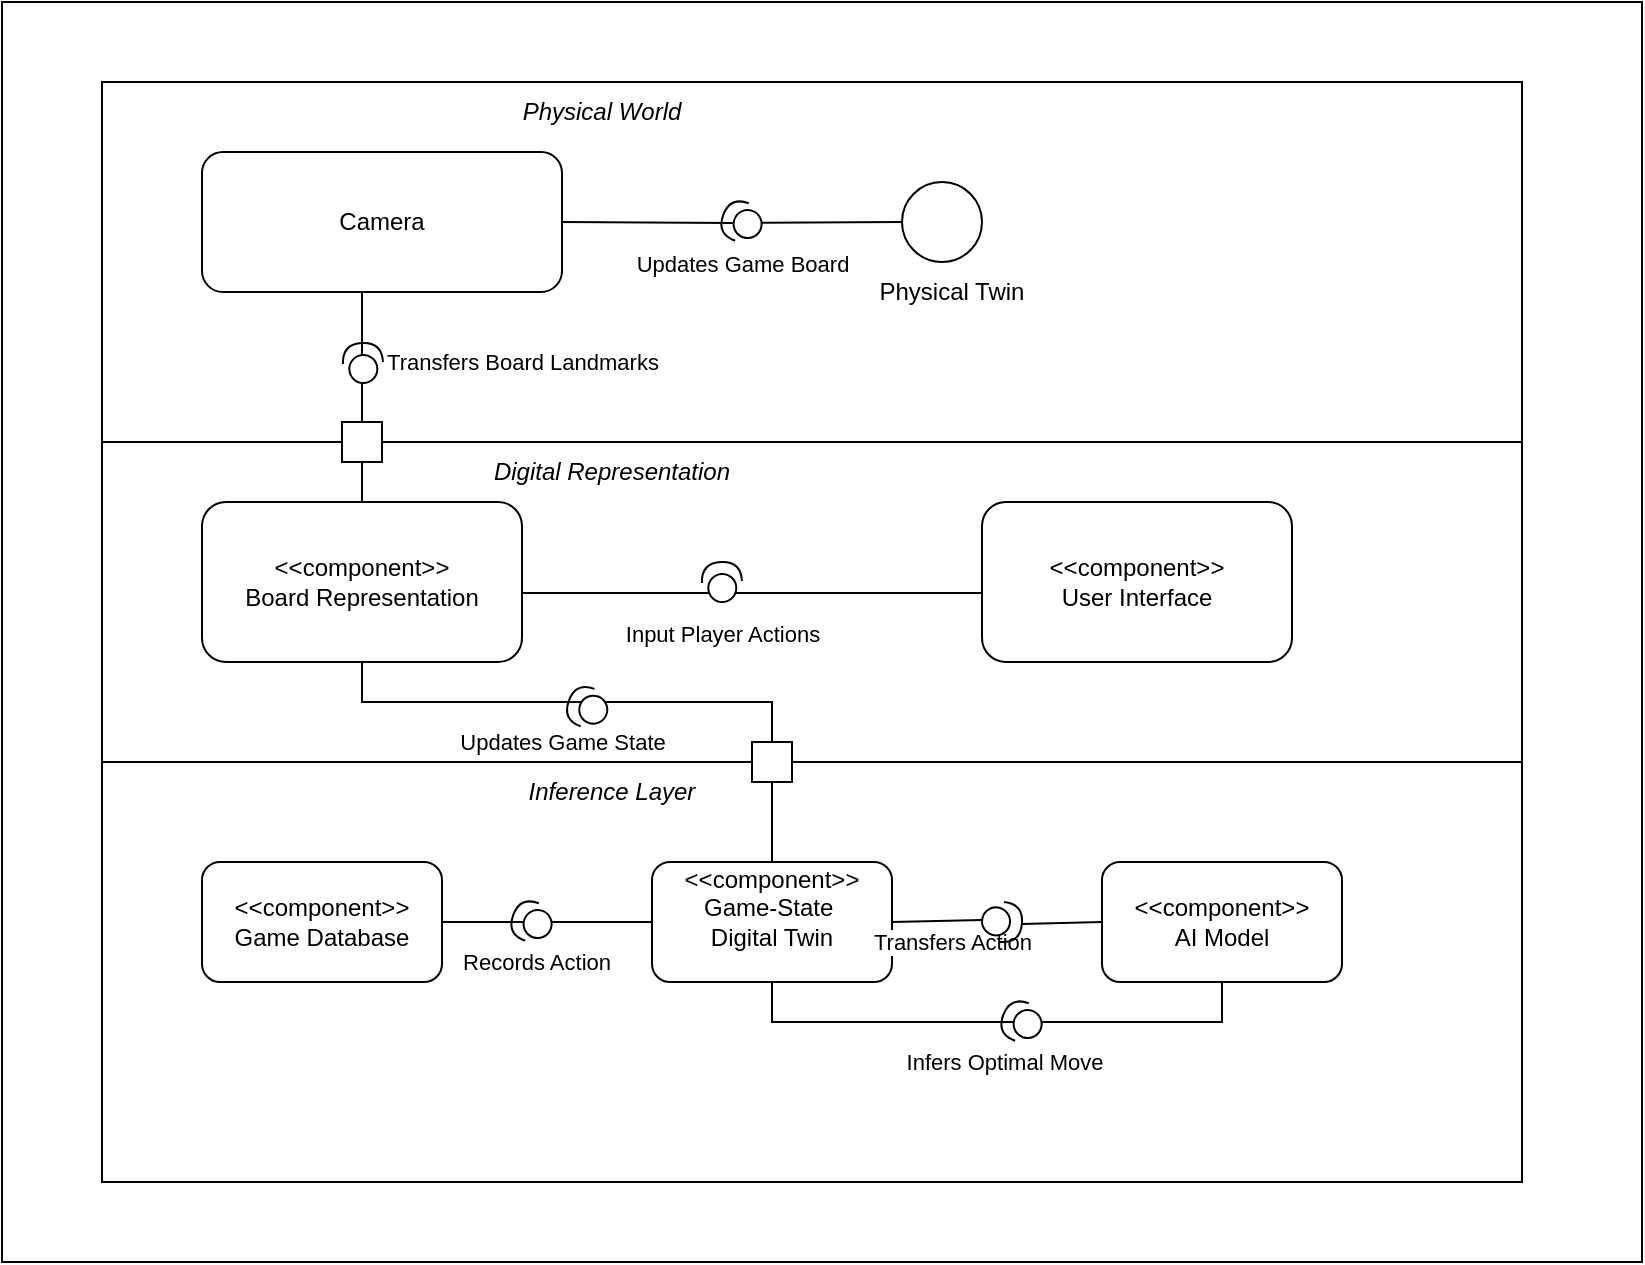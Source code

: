 <mxfile version="28.2.5">
  <diagram name="Page-1" id="rL6wYzq297fijbXMsxHL">
    <mxGraphModel dx="2032" dy="1755" grid="1" gridSize="10" guides="1" tooltips="1" connect="1" arrows="1" fold="1" page="1" pageScale="1" pageWidth="850" pageHeight="1100" math="0" shadow="0">
      <root>
        <mxCell id="0" />
        <mxCell id="1" parent="0" />
        <mxCell id="Z7y8qTyUHTfWf48D5gzP-76" value="" style="rounded=0;whiteSpace=wrap;html=1;" vertex="1" parent="1">
          <mxGeometry x="-60" y="-280" width="820" height="630" as="geometry" />
        </mxCell>
        <mxCell id="Z7y8qTyUHTfWf48D5gzP-17" value="" style="rounded=0;whiteSpace=wrap;html=1;movable=0;resizable=0;rotatable=0;deletable=0;editable=0;locked=1;connectable=0;" vertex="1" parent="1">
          <mxGeometry x="-10" y="100" width="710" height="210" as="geometry" />
        </mxCell>
        <mxCell id="Z7y8qTyUHTfWf48D5gzP-12" value="" style="rounded=0;whiteSpace=wrap;html=1;" vertex="1" parent="1">
          <mxGeometry x="-10" y="-60" width="710" height="160" as="geometry" />
        </mxCell>
        <mxCell id="Z7y8qTyUHTfWf48D5gzP-9" value="" style="rounded=0;whiteSpace=wrap;html=1;" vertex="1" parent="1">
          <mxGeometry x="-10" y="-240" width="710" height="180" as="geometry" />
        </mxCell>
        <mxCell id="Z7y8qTyUHTfWf48D5gzP-25" style="edgeStyle=orthogonalEdgeStyle;rounded=0;orthogonalLoop=1;jettySize=auto;html=1;startArrow=none;startFill=0;endArrow=none;endFill=0;movable=0;resizable=0;rotatable=0;deletable=0;editable=0;locked=1;connectable=0;" edge="1" parent="1" source="6nlLKT8NChmwJE9VW_4I-1" target="6nlLKT8NChmwJE9VW_4I-8">
          <mxGeometry relative="1" as="geometry">
            <Array as="points">
              <mxPoint x="120" y="70" />
              <mxPoint x="325" y="70" />
            </Array>
          </mxGeometry>
        </mxCell>
        <mxCell id="Z7y8qTyUHTfWf48D5gzP-26" value="Updates Game State" style="edgeLabel;html=1;align=center;verticalAlign=middle;resizable=0;points=[];" vertex="1" connectable="0" parent="Z7y8qTyUHTfWf48D5gzP-25">
          <mxGeometry x="-0.281" y="3" relative="1" as="geometry">
            <mxPoint x="10" y="23" as="offset" />
          </mxGeometry>
        </mxCell>
        <mxCell id="6nlLKT8NChmwJE9VW_4I-1" value="&lt;div&gt;&lt;div&gt;&amp;lt;&amp;lt;component&amp;gt;&amp;gt;&lt;/div&gt;&lt;/div&gt;Board Representation" style="rounded=1;whiteSpace=wrap;html=1;" parent="1" vertex="1">
          <mxGeometry x="40" y="-30" width="160" height="80" as="geometry" />
        </mxCell>
        <mxCell id="6nlLKT8NChmwJE9VW_4I-5" value="&lt;div&gt;&lt;div&gt;&amp;lt;&amp;lt;component&amp;gt;&amp;gt;&lt;/div&gt;&lt;/div&gt;Game Database" style="rounded=1;whiteSpace=wrap;html=1;" parent="1" vertex="1">
          <mxGeometry x="40" y="150" width="120" height="60" as="geometry" />
        </mxCell>
        <mxCell id="6nlLKT8NChmwJE9VW_4I-11" style="edgeStyle=orthogonalEdgeStyle;rounded=0;orthogonalLoop=1;jettySize=auto;html=1;exitX=0.5;exitY=1;exitDx=0;exitDy=0;entryX=0.5;entryY=1;entryDx=0;entryDy=0;endArrow=none;endFill=0;movable=0;resizable=0;rotatable=0;deletable=0;editable=0;locked=1;connectable=0;" parent="1" source="6nlLKT8NChmwJE9VW_4I-7" target="6nlLKT8NChmwJE9VW_4I-8" edge="1">
          <mxGeometry relative="1" as="geometry" />
        </mxCell>
        <mxCell id="6nlLKT8NChmwJE9VW_4I-12" value="Infers Optimal Move" style="edgeLabel;html=1;align=center;verticalAlign=middle;resizable=0;points=[];" parent="6nlLKT8NChmwJE9VW_4I-11" vertex="1" connectable="0">
          <mxGeometry x="-0.04" y="3" relative="1" as="geometry">
            <mxPoint x="-2" y="17" as="offset" />
          </mxGeometry>
        </mxCell>
        <mxCell id="6nlLKT8NChmwJE9VW_4I-7" value="&lt;div&gt;&lt;div&gt;&amp;lt;&amp;lt;component&amp;gt;&amp;gt;&lt;/div&gt;&lt;/div&gt;AI Model" style="rounded=1;whiteSpace=wrap;html=1;" parent="1" vertex="1">
          <mxGeometry x="490" y="150" width="120" height="60" as="geometry" />
        </mxCell>
        <mxCell id="6nlLKT8NChmwJE9VW_4I-13" style="edgeStyle=orthogonalEdgeStyle;rounded=0;orthogonalLoop=1;jettySize=auto;html=1;entryX=1;entryY=0.5;entryDx=0;entryDy=0;endArrow=none;endFill=0;movable=0;resizable=0;rotatable=0;deletable=0;editable=0;locked=1;connectable=0;" parent="1" source="6nlLKT8NChmwJE9VW_4I-8" target="6nlLKT8NChmwJE9VW_4I-5" edge="1">
          <mxGeometry relative="1" as="geometry" />
        </mxCell>
        <mxCell id="6nlLKT8NChmwJE9VW_4I-14" value="Records Action" style="edgeLabel;html=1;align=center;verticalAlign=middle;resizable=0;points=[];" parent="6nlLKT8NChmwJE9VW_4I-13" vertex="1" connectable="0">
          <mxGeometry x="0.101" y="-2" relative="1" as="geometry">
            <mxPoint y="22" as="offset" />
          </mxGeometry>
        </mxCell>
        <mxCell id="6nlLKT8NChmwJE9VW_4I-8" value="&lt;div&gt;&lt;div&gt;&amp;lt;&amp;lt;component&amp;gt;&amp;gt;&lt;/div&gt;&lt;/div&gt;Game-State&amp;nbsp;&lt;div&gt;Digital Twin&lt;div&gt;&lt;br&gt;&lt;/div&gt;&lt;/div&gt;" style="rounded=1;whiteSpace=wrap;html=1;" parent="1" vertex="1">
          <mxGeometry x="265" y="150" width="120" height="60" as="geometry" />
        </mxCell>
        <mxCell id="6nlLKT8NChmwJE9VW_4I-9" value="" style="endArrow=none;html=1;rounded=0;entryX=0;entryY=0.5;entryDx=0;entryDy=0;exitX=1;exitY=0.5;exitDx=0;exitDy=0;endFill=0;" parent="1" source="Z7y8qTyUHTfWf48D5gzP-47" target="6nlLKT8NChmwJE9VW_4I-7" edge="1">
          <mxGeometry width="50" height="50" relative="1" as="geometry">
            <mxPoint x="320" y="200" as="sourcePoint" />
            <mxPoint x="370" y="150" as="targetPoint" />
          </mxGeometry>
        </mxCell>
        <mxCell id="6nlLKT8NChmwJE9VW_4I-31" style="edgeStyle=orthogonalEdgeStyle;rounded=0;orthogonalLoop=1;jettySize=auto;html=1;exitX=0;exitY=0.75;exitDx=0;exitDy=0;entryX=1;entryY=0.75;entryDx=0;entryDy=0;endArrow=none;endFill=0;movable=0;resizable=0;rotatable=0;deletable=0;editable=0;locked=1;connectable=0;" parent="1" edge="1">
          <mxGeometry relative="1" as="geometry">
            <mxPoint x="430" y="15.44" as="sourcePoint" />
            <mxPoint x="200" y="15.44" as="targetPoint" />
          </mxGeometry>
        </mxCell>
        <mxCell id="6nlLKT8NChmwJE9VW_4I-32" value="Input Player Actions" style="edgeLabel;html=1;align=center;verticalAlign=middle;resizable=0;points=[];" parent="6nlLKT8NChmwJE9VW_4I-31" vertex="1" connectable="0">
          <mxGeometry x="0.132" y="-3" relative="1" as="geometry">
            <mxPoint y="23" as="offset" />
          </mxGeometry>
        </mxCell>
        <mxCell id="6nlLKT8NChmwJE9VW_4I-15" value="&lt;div&gt;&lt;div&gt;&amp;lt;&amp;lt;component&amp;gt;&amp;gt;&lt;/div&gt;&lt;/div&gt;User Interface" style="rounded=1;whiteSpace=wrap;html=1;" parent="1" vertex="1">
          <mxGeometry x="430" y="-30" width="155" height="80" as="geometry" />
        </mxCell>
        <mxCell id="6nlLKT8NChmwJE9VW_4I-34" style="edgeStyle=orthogonalEdgeStyle;rounded=0;orthogonalLoop=1;jettySize=auto;html=1;endArrow=none;endFill=0;" parent="1" source="6nlLKT8NChmwJE9VW_4I-33" target="6nlLKT8NChmwJE9VW_4I-1" edge="1">
          <mxGeometry relative="1" as="geometry">
            <Array as="points">
              <mxPoint x="120" y="-70" />
              <mxPoint x="120" y="-70" />
            </Array>
          </mxGeometry>
        </mxCell>
        <mxCell id="6nlLKT8NChmwJE9VW_4I-35" value="Transfers Board Landmarks" style="edgeLabel;html=1;align=center;verticalAlign=middle;resizable=0;points=[];" parent="6nlLKT8NChmwJE9VW_4I-34" vertex="1" connectable="0">
          <mxGeometry x="-0.336" relative="1" as="geometry">
            <mxPoint x="80" as="offset" />
          </mxGeometry>
        </mxCell>
        <mxCell id="6nlLKT8NChmwJE9VW_4I-33" value="Camera" style="rounded=1;whiteSpace=wrap;html=1;" parent="1" vertex="1">
          <mxGeometry x="40" y="-205" width="180" height="70" as="geometry" />
        </mxCell>
        <mxCell id="Z7y8qTyUHTfWf48D5gzP-6" style="edgeStyle=orthogonalEdgeStyle;rounded=0;orthogonalLoop=1;jettySize=auto;html=1;entryX=1;entryY=0.5;entryDx=0;entryDy=0;endArrow=none;endFill=0;movable=0;resizable=0;rotatable=0;deletable=0;editable=0;locked=1;connectable=0;" edge="1" parent="1" target="6nlLKT8NChmwJE9VW_4I-33">
          <mxGeometry relative="1" as="geometry">
            <mxPoint x="390" y="-170" as="sourcePoint" />
          </mxGeometry>
        </mxCell>
        <mxCell id="Z7y8qTyUHTfWf48D5gzP-7" value="Updates Game Board" style="edgeLabel;html=1;align=center;verticalAlign=middle;resizable=0;points=[];" vertex="1" connectable="0" parent="Z7y8qTyUHTfWf48D5gzP-6">
          <mxGeometry x="-0.118" y="-3" relative="1" as="geometry">
            <mxPoint x="-5" y="23" as="offset" />
          </mxGeometry>
        </mxCell>
        <mxCell id="Z7y8qTyUHTfWf48D5gzP-10" value="&lt;i&gt;Physical World&lt;/i&gt;" style="text;html=1;align=center;verticalAlign=middle;whiteSpace=wrap;rounded=0;" vertex="1" parent="1">
          <mxGeometry x="180" y="-240" width="120" height="30" as="geometry" />
        </mxCell>
        <mxCell id="Z7y8qTyUHTfWf48D5gzP-15" value="&lt;i&gt;Digital Representation&lt;/i&gt;" style="text;html=1;align=center;verticalAlign=middle;whiteSpace=wrap;rounded=0;" vertex="1" parent="1">
          <mxGeometry x="170" y="-60" width="150" height="30" as="geometry" />
        </mxCell>
        <mxCell id="Z7y8qTyUHTfWf48D5gzP-18" value="&lt;i&gt;Inference Layer&lt;/i&gt;" style="text;html=1;align=center;verticalAlign=middle;whiteSpace=wrap;rounded=0;" vertex="1" parent="1">
          <mxGeometry x="170" y="100" width="150" height="30" as="geometry" />
        </mxCell>
        <mxCell id="Z7y8qTyUHTfWf48D5gzP-19" value="" style="whiteSpace=wrap;html=1;aspect=fixed;" vertex="1" parent="1">
          <mxGeometry x="315" y="90" width="20" height="20" as="geometry" />
        </mxCell>
        <mxCell id="Z7y8qTyUHTfWf48D5gzP-28" value="" style="whiteSpace=wrap;html=1;aspect=fixed;" vertex="1" parent="1">
          <mxGeometry x="110" y="-70" width="20" height="20" as="geometry" />
        </mxCell>
        <mxCell id="Z7y8qTyUHTfWf48D5gzP-60" value="" style="endArrow=none;html=1;rounded=0;entryX=0;entryY=0.5;entryDx=0;entryDy=0;exitX=1;exitY=0.5;exitDx=0;exitDy=0;endFill=0;" edge="1" parent="1" source="6nlLKT8NChmwJE9VW_4I-8" target="Z7y8qTyUHTfWf48D5gzP-47">
          <mxGeometry width="50" height="50" relative="1" as="geometry">
            <mxPoint x="385" y="180" as="sourcePoint" />
            <mxPoint x="490" y="180" as="targetPoint" />
          </mxGeometry>
        </mxCell>
        <mxCell id="Z7y8qTyUHTfWf48D5gzP-61" value="Transfers Action" style="edgeLabel;html=1;align=center;verticalAlign=middle;resizable=0;points=[];" vertex="1" connectable="0" parent="Z7y8qTyUHTfWf48D5gzP-60">
          <mxGeometry x="-0.165" y="3" relative="1" as="geometry">
            <mxPoint x="11" y="13" as="offset" />
          </mxGeometry>
        </mxCell>
        <mxCell id="Z7y8qTyUHTfWf48D5gzP-47" value="" style="shape=providedRequiredInterface;html=1;verticalLabelPosition=bottom;sketch=0;rotation=-84;direction=south;" vertex="1" parent="1">
          <mxGeometry x="430.0" y="170.0" width="20" height="20" as="geometry" />
        </mxCell>
        <mxCell id="Z7y8qTyUHTfWf48D5gzP-63" value="" style="shape=providedRequiredInterface;html=1;verticalLabelPosition=bottom;sketch=0;rotation=-160;" vertex="1" parent="1">
          <mxGeometry x="439.997" y="219.997" width="20" height="20" as="geometry" />
        </mxCell>
        <mxCell id="Z7y8qTyUHTfWf48D5gzP-64" value="" style="shape=providedRequiredInterface;html=1;verticalLabelPosition=bottom;sketch=0;rotation=-160;" vertex="1" parent="1">
          <mxGeometry x="194.997" y="169.997" width="20" height="20" as="geometry" />
        </mxCell>
        <mxCell id="Z7y8qTyUHTfWf48D5gzP-65" value="" style="shape=providedRequiredInterface;html=1;verticalLabelPosition=bottom;sketch=0;rotation=-160;" vertex="1" parent="1">
          <mxGeometry x="222.817" y="62.817" width="20" height="20" as="geometry" />
        </mxCell>
        <mxCell id="Z7y8qTyUHTfWf48D5gzP-69" value="" style="shape=providedRequiredInterface;html=1;verticalLabelPosition=bottom;sketch=0;rotation=-93;" vertex="1" parent="1">
          <mxGeometry x="290.0" y="-0.0" width="20" height="20" as="geometry" />
        </mxCell>
        <mxCell id="Z7y8qTyUHTfWf48D5gzP-70" value="" style="shape=providedRequiredInterface;html=1;verticalLabelPosition=bottom;sketch=0;rotation=-93;" vertex="1" parent="1">
          <mxGeometry x="110.51" y="-109.49" width="20" height="20" as="geometry" />
        </mxCell>
        <mxCell id="Z7y8qTyUHTfWf48D5gzP-71" value="" style="shape=providedRequiredInterface;html=1;verticalLabelPosition=bottom;sketch=0;rotation=-160;" vertex="1" parent="1">
          <mxGeometry x="299.997" y="-180.003" width="20" height="20" as="geometry" />
        </mxCell>
        <mxCell id="Z7y8qTyUHTfWf48D5gzP-74" value="" style="ellipse;whiteSpace=wrap;html=1;aspect=fixed;" vertex="1" parent="1">
          <mxGeometry x="390" y="-190" width="40" height="40" as="geometry" />
        </mxCell>
        <mxCell id="Z7y8qTyUHTfWf48D5gzP-75" value="Physical Twin" style="text;html=1;align=center;verticalAlign=middle;whiteSpace=wrap;rounded=0;" vertex="1" parent="1">
          <mxGeometry x="370" y="-150" width="90" height="30" as="geometry" />
        </mxCell>
      </root>
    </mxGraphModel>
  </diagram>
</mxfile>

